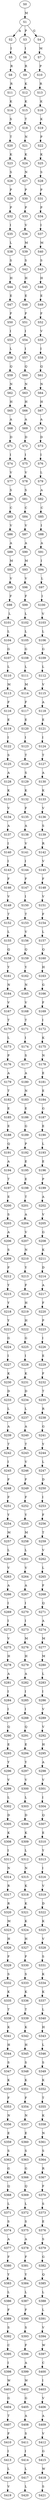 strict digraph  {
	S0 -> S1 [ label = M ];
	S1 -> S2 [ label = A ];
	S1 -> S3 [ label = P ];
	S1 -> S4 [ label = G ];
	S2 -> S5 [ label = I ];
	S3 -> S6 [ label = I ];
	S4 -> S7 [ label = M ];
	S5 -> S8 [ label = R ];
	S6 -> S9 [ label = R ];
	S7 -> S10 [ label = P ];
	S8 -> S11 [ label = R ];
	S9 -> S12 [ label = K ];
	S10 -> S13 [ label = R ];
	S11 -> S14 [ label = K ];
	S12 -> S15 [ label = K ];
	S13 -> S16 [ label = K ];
	S14 -> S17 [ label = S ];
	S15 -> S18 [ label = T ];
	S16 -> S19 [ label = K ];
	S17 -> S20 [ label = T ];
	S18 -> S21 [ label = N ];
	S19 -> S22 [ label = P ];
	S20 -> S23 [ label = K ];
	S21 -> S24 [ label = K ];
	S22 -> S25 [ label = K ];
	S23 -> S26 [ label = S ];
	S24 -> S27 [ label = N ];
	S25 -> S28 [ label = S ];
	S26 -> S29 [ label = P ];
	S27 -> S30 [ label = P ];
	S28 -> S31 [ label = P ];
	S29 -> S32 [ label = P ];
	S30 -> S33 [ label = P ];
	S31 -> S34 [ label = P ];
	S32 -> S35 [ label = I ];
	S33 -> S36 [ label = V ];
	S34 -> S37 [ label = I ];
	S35 -> S38 [ label = L ];
	S36 -> S39 [ label = M ];
	S37 -> S40 [ label = M ];
	S38 -> S41 [ label = S ];
	S39 -> S42 [ label = S ];
	S40 -> S43 [ label = S ];
	S41 -> S44 [ label = H ];
	S42 -> S45 [ label = H ];
	S43 -> S46 [ label = H ];
	S44 -> S47 [ label = E ];
	S45 -> S48 [ label = E ];
	S46 -> S49 [ label = E ];
	S47 -> S50 [ label = F ];
	S48 -> S51 [ label = F ];
	S49 -> S52 [ label = F ];
	S50 -> S53 [ label = I ];
	S51 -> S54 [ label = I ];
	S52 -> S55 [ label = V ];
	S53 -> S56 [ label = L ];
	S54 -> S57 [ label = I ];
	S55 -> S58 [ label = I ];
	S56 -> S59 [ label = Q ];
	S57 -> S60 [ label = Q ];
	S58 -> S61 [ label = Q ];
	S59 -> S62 [ label = N ];
	S60 -> S63 [ label = N ];
	S61 -> S64 [ label = N ];
	S62 -> S65 [ label = H ];
	S63 -> S66 [ label = H ];
	S64 -> S67 [ label = H ];
	S65 -> S68 [ label = A ];
	S66 -> S69 [ label = A ];
	S67 -> S70 [ label = A ];
	S68 -> S71 [ label = D ];
	S69 -> S72 [ label = D ];
	S70 -> S73 [ label = D ];
	S71 -> S74 [ label = I ];
	S72 -> S75 [ label = I ];
	S73 -> S76 [ label = I ];
	S74 -> S77 [ label = V ];
	S75 -> S78 [ label = V ];
	S76 -> S79 [ label = L ];
	S77 -> S80 [ label = S ];
	S78 -> S81 [ label = S ];
	S79 -> S82 [ label = A ];
	S80 -> S83 [ label = C ];
	S81 -> S84 [ label = C ];
	S82 -> S85 [ label = C ];
	S83 -> S86 [ label = V ];
	S84 -> S87 [ label = V ];
	S85 -> S88 [ label = I ];
	S86 -> S89 [ label = A ];
	S87 -> S90 [ label = A ];
	S88 -> S91 [ label = A ];
	S89 -> S92 [ label = M ];
	S90 -> S93 [ label = M ];
	S91 -> S94 [ label = I ];
	S92 -> S95 [ label = V ];
	S93 -> S96 [ label = V ];
	S94 -> S97 [ label = L ];
	S95 -> S98 [ label = F ];
	S96 -> S99 [ label = F ];
	S97 -> S100 [ label = I ];
	S98 -> S101 [ label = L ];
	S99 -> S102 [ label = L ];
	S100 -> S103 [ label = V ];
	S101 -> S104 [ label = L ];
	S102 -> S105 [ label = L ];
	S103 -> S106 [ label = L ];
	S104 -> S107 [ label = G ];
	S105 -> S108 [ label = G ];
	S106 -> S109 [ label = G ];
	S107 -> S110 [ label = L ];
	S108 -> S111 [ label = L ];
	S109 -> S112 [ label = L ];
	S110 -> S113 [ label = M ];
	S111 -> S114 [ label = M ];
	S112 -> S115 [ label = V ];
	S113 -> S116 [ label = F ];
	S114 -> S117 [ label = F ];
	S115 -> S118 [ label = A ];
	S116 -> S119 [ label = E ];
	S117 -> S120 [ label = E ];
	S118 -> S121 [ label = E ];
	S119 -> S122 [ label = I ];
	S120 -> S123 [ label = I ];
	S121 -> S124 [ label = I ];
	S122 -> S125 [ label = S ];
	S123 -> S126 [ label = T ];
	S124 -> S127 [ label = T ];
	S125 -> S128 [ label = A ];
	S126 -> S129 [ label = S ];
	S127 -> S130 [ label = A ];
	S128 -> S131 [ label = K ];
	S129 -> S132 [ label = K ];
	S130 -> S133 [ label = K ];
	S131 -> S134 [ label = V ];
	S132 -> S135 [ label = F ];
	S133 -> S136 [ label = V ];
	S134 -> S137 [ label = A ];
	S135 -> S138 [ label = A ];
	S136 -> S139 [ label = S ];
	S137 -> S140 [ label = I ];
	S138 -> S141 [ label = V ];
	S139 -> S142 [ label = R ];
	S140 -> S143 [ label = I ];
	S141 -> S144 [ label = I ];
	S142 -> S145 [ label = V ];
	S143 -> S146 [ label = F ];
	S144 -> S147 [ label = F ];
	S145 -> S148 [ label = F ];
	S146 -> S149 [ label = V ];
	S147 -> S150 [ label = I ];
	S148 -> S151 [ label = V ];
	S149 -> S152 [ label = T ];
	S150 -> S153 [ label = T ];
	S151 -> S154 [ label = F ];
	S152 -> S155 [ label = L ];
	S153 -> S156 [ label = V ];
	S154 -> S157 [ label = L ];
	S155 -> S158 [ label = Q ];
	S156 -> S159 [ label = Q ];
	S157 -> S160 [ label = Q ];
	S158 -> S161 [ label = Y ];
	S159 -> S162 [ label = Y ];
	S160 -> S163 [ label = H ];
	S161 -> S164 [ label = N ];
	S162 -> S165 [ label = N ];
	S163 -> S166 [ label = G ];
	S164 -> S167 [ label = V ];
	S165 -> S168 [ label = V ];
	S166 -> S169 [ label = F ];
	S167 -> S170 [ label = T ];
	S168 -> S171 [ label = T ];
	S169 -> S172 [ label = I ];
	S170 -> S173 [ label = L ];
	S171 -> S174 [ label = I ];
	S172 -> S175 [ label = K ];
	S173 -> S176 [ label = P ];
	S174 -> S177 [ label = S ];
	S175 -> S178 [ label = N ];
	S176 -> S179 [ label = A ];
	S177 -> S180 [ label = A ];
	S178 -> S181 [ label = E ];
	S179 -> S182 [ label = T ];
	S180 -> S183 [ label = N ];
	S181 -> S184 [ label = E ];
	S182 -> S185 [ label = E ];
	S183 -> S186 [ label = E ];
	S184 -> S187 [ label = G ];
	S185 -> S188 [ label = E ];
	S186 -> S189 [ label = G ];
	S187 -> S190 [ label = E ];
	S188 -> S191 [ label = Q ];
	S189 -> S192 [ label = P ];
	S190 -> S193 [ label = L ];
	S191 -> S194 [ label = A ];
	S192 -> S195 [ label = E ];
	S193 -> S196 [ label = E ];
	S194 -> S197 [ label = T ];
	S195 -> S198 [ label = E ];
	S196 -> S199 [ label = P ];
	S197 -> S200 [ label = E ];
	S198 -> S201 [ label = T ];
	S199 -> S202 [ label = A ];
	S200 -> S203 [ label = S ];
	S201 -> S204 [ label = A ];
	S202 -> S205 [ label = V ];
	S203 -> S206 [ label = A ];
	S204 -> S207 [ label = V ];
	S205 -> S208 [ label = G ];
	S206 -> S209 [ label = S ];
	S207 -> S210 [ label = N ];
	S208 -> S211 [ label = K ];
	S209 -> S212 [ label = F ];
	S210 -> S213 [ label = Y ];
	S211 -> S214 [ label = D ];
	S212 -> S215 [ label = Y ];
	S213 -> S216 [ label = F ];
	S214 -> S217 [ label = A ];
	S215 -> S218 [ label = Y ];
	S216 -> S219 [ label = H ];
	S217 -> S220 [ label = F ];
	S218 -> S221 [ label = Y ];
	S219 -> S222 [ label = H ];
	S220 -> S223 [ label = P ];
	S221 -> S224 [ label = G ];
	S222 -> S225 [ label = G ];
	S223 -> S226 [ label = I ];
	S224 -> S227 [ label = I ];
	S225 -> S228 [ label = I ];
	S226 -> S229 [ label = E ];
	S227 -> S230 [ label = K ];
	S228 -> S231 [ label = K ];
	S229 -> S232 [ label = F ];
	S230 -> S233 [ label = D ];
	S231 -> S234 [ label = D ];
	S232 -> S235 [ label = T ];
	S233 -> S236 [ label = L ];
	S234 -> S237 [ label = L ];
	S235 -> S238 [ label = R ];
	S236 -> S239 [ label = A ];
	S237 -> S240 [ label = A ];
	S238 -> S241 [ label = G ];
	S239 -> S242 [ label = T ];
	S240 -> S243 [ label = T ];
	S241 -> S244 [ label = Y ];
	S242 -> S245 [ label = I ];
	S243 -> S246 [ label = V ];
	S244 -> S247 [ label = L ];
	S245 -> S248 [ label = F ];
	S246 -> S249 [ label = F ];
	S247 -> S250 [ label = D ];
	S248 -> S251 [ label = F ];
	S249 -> S252 [ label = F ];
	S250 -> S253 [ label = I ];
	S251 -> S254 [ label = Y ];
	S252 -> S255 [ label = Y ];
	S253 -> S256 [ label = F ];
	S254 -> S257 [ label = M ];
	S255 -> S258 [ label = M ];
	S256 -> S259 [ label = T ];
	S257 -> S260 [ label = L ];
	S258 -> S261 [ label = L ];
	S259 -> S262 [ label = V ];
	S260 -> S263 [ label = V ];
	S261 -> S264 [ label = V ];
	S262 -> S265 [ label = L ];
	S263 -> S266 [ label = A ];
	S264 -> S267 [ label = A ];
	S265 -> S268 [ label = F ];
	S266 -> S269 [ label = I ];
	S267 -> S270 [ label = I ];
	S268 -> S271 [ label = Q ];
	S269 -> S272 [ label = I ];
	S270 -> S273 [ label = I ];
	S271 -> S274 [ label = A ];
	S272 -> S275 [ label = V ];
	S273 -> S276 [ label = M ];
	S274 -> S277 [ label = M ];
	S275 -> S278 [ label = H ];
	S276 -> S279 [ label = H ];
	S277 -> S280 [ label = M ];
	S278 -> S281 [ label = A ];
	S279 -> S282 [ label = A ];
	S280 -> S283 [ label = L ];
	S281 -> S284 [ label = I ];
	S282 -> S285 [ label = I ];
	S283 -> S286 [ label = I ];
	S284 -> S287 [ label = I ];
	S285 -> S288 [ label = I ];
	S286 -> S289 [ label = V ];
	S287 -> S290 [ label = Q ];
	S288 -> S291 [ label = Q ];
	S289 -> S292 [ label = V ];
	S290 -> S293 [ label = E ];
	S291 -> S294 [ label = E ];
	S292 -> S295 [ label = H ];
	S293 -> S296 [ label = Y ];
	S294 -> S297 [ label = Y ];
	S295 -> S298 [ label = A ];
	S296 -> S299 [ label = V ];
	S297 -> S300 [ label = V ];
	S298 -> S301 [ label = V ];
	S299 -> S302 [ label = L ];
	S300 -> S303 [ label = L ];
	S301 -> S304 [ label = I ];
	S302 -> S305 [ label = D ];
	S303 -> S306 [ label = D ];
	S304 -> S307 [ label = Q ];
	S305 -> S308 [ label = K ];
	S306 -> S309 [ label = K ];
	S307 -> S310 [ label = E ];
	S308 -> S311 [ label = I ];
	S309 -> S312 [ label = L ];
	S310 -> S313 [ label = Y ];
	S311 -> S314 [ label = N ];
	S312 -> S315 [ label = N ];
	S313 -> S316 [ label = I ];
	S314 -> S317 [ label = R ];
	S315 -> S318 [ label = K ];
	S316 -> S319 [ label = V ];
	S317 -> S320 [ label = R ];
	S318 -> S321 [ label = K ];
	S319 -> S322 [ label = D ];
	S320 -> S323 [ label = M ];
	S321 -> S324 [ label = K ];
	S322 -> S325 [ label = K ];
	S323 -> S326 [ label = H ];
	S324 -> S327 [ label = H ];
	S325 -> S328 [ label = V ];
	S326 -> S329 [ label = F ];
	S327 -> S330 [ label = F ];
	S328 -> S331 [ label = S ];
	S329 -> S332 [ label = S ];
	S330 -> S333 [ label = S ];
	S331 -> S334 [ label = K ];
	S332 -> S335 [ label = K ];
	S333 -> S336 [ label = K ];
	S334 -> S337 [ label = K ];
	S335 -> S338 [ label = T ];
	S336 -> S339 [ label = T ];
	S337 -> S340 [ label = L ];
	S338 -> S341 [ label = K ];
	S339 -> S342 [ label = K ];
	S340 -> S343 [ label = H ];
	S341 -> S344 [ label = H ];
	S342 -> S345 [ label = H ];
	S343 -> S346 [ label = L ];
	S344 -> S347 [ label = S ];
	S345 -> S348 [ label = S ];
	S346 -> S349 [ label = S ];
	S347 -> S350 [ label = K ];
	S348 -> S351 [ label = K ];
	S349 -> S352 [ label = K ];
	S350 -> S353 [ label = F ];
	S351 -> S354 [ label = F ];
	S352 -> S355 [ label = T ];
	S353 -> S356 [ label = N ];
	S354 -> S357 [ label = N ];
	S355 -> S358 [ label = K ];
	S356 -> S359 [ label = E ];
	S357 -> S360 [ label = E ];
	S358 -> S361 [ label = N ];
	S359 -> S362 [ label = S ];
	S360 -> S363 [ label = S ];
	S361 -> S364 [ label = S ];
	S362 -> S365 [ label = G ];
	S363 -> S366 [ label = G ];
	S364 -> S367 [ label = R ];
	S365 -> S368 [ label = Q ];
	S366 -> S369 [ label = Q ];
	S367 -> S370 [ label = F ];
	S368 -> S371 [ label = L ];
	S369 -> S372 [ label = L ];
	S370 -> S373 [ label = S ];
	S371 -> S374 [ label = S ];
	S372 -> S375 [ label = S ];
	S373 -> S376 [ label = E ];
	S374 -> S377 [ label = A ];
	S375 -> S378 [ label = A ];
	S376 -> S379 [ label = S ];
	S377 -> S380 [ label = F ];
	S378 -> S381 [ label = F ];
	S379 -> S382 [ label = G ];
	S380 -> S383 [ label = Y ];
	S381 -> S384 [ label = Y ];
	S382 -> S385 [ label = Q ];
	S383 -> S386 [ label = L ];
	S384 -> S387 [ label = L ];
	S385 -> S388 [ label = L ];
	S386 -> S389 [ label = F ];
	S387 -> S390 [ label = F ];
	S388 -> S391 [ label = L ];
	S389 -> S392 [ label = S ];
	S390 -> S393 [ label = S ];
	S391 -> S394 [ label = V ];
	S392 -> S395 [ label = C ];
	S393 -> S396 [ label = F ];
	S394 -> S397 [ label = W ];
	S395 -> S398 [ label = I ];
	S396 -> S399 [ label = A ];
	S397 -> S400 [ label = C ];
	S398 -> S401 [ label = W ];
	S399 -> S402 [ label = W ];
	S400 -> S403 [ label = I ];
	S401 -> S404 [ label = G ];
	S402 -> S405 [ label = G ];
	S403 -> S406 [ label = V ];
	S404 -> S407 [ label = T ];
	S405 -> S408 [ label = A ];
	S406 -> S409 [ label = A ];
	S407 -> S410 [ label = F ];
	S408 -> S411 [ label = S ];
	S409 -> S412 [ label = V ];
	S410 -> S413 [ label = I ];
	S411 -> S414 [ label = I ];
	S412 -> S415 [ label = G ];
	S413 -> S416 [ label = L ];
	S414 -> S417 [ label = L ];
	S415 -> S418 [ label = W ];
	S416 -> S419 [ label = V ];
	S417 -> S420 [ label = L ];
	S418 -> S421 [ label = S ];
}
